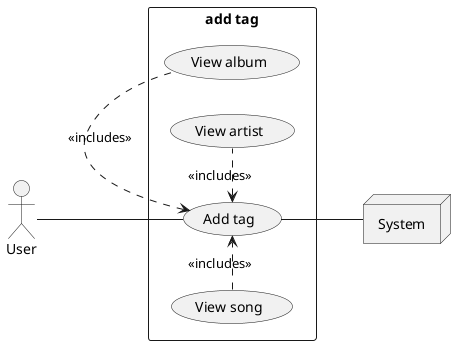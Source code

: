 @startuml uc_add_tag

actor User

left to right direction

rectangle "add tag"{
  usecase "Add tag" as add_tag

  usecase "View song" as song
  usecase "View album" as album
  usecase "View artist" as artist

  add_tag <.left. song: <<includes>>
  add_tag <.right. album: <<includes>>
  add_tag <. artist: <<includes>>
}
User -down- add_tag

node System
add_tag -down- System

@enduml